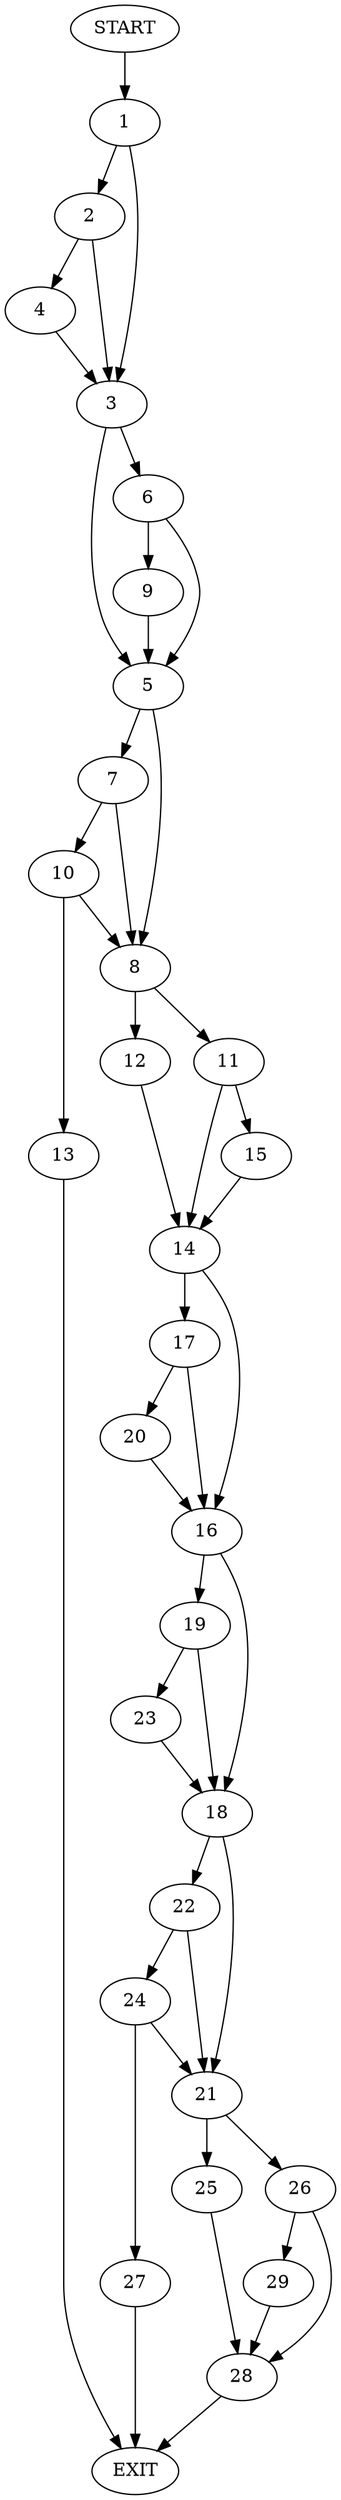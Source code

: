 digraph {
0 [label="START"]
30 [label="EXIT"]
0 -> 1
1 -> 2
1 -> 3
2 -> 3
2 -> 4
3 -> 5
3 -> 6
4 -> 3
5 -> 7
5 -> 8
6 -> 5
6 -> 9
9 -> 5
7 -> 10
7 -> 8
8 -> 11
8 -> 12
10 -> 8
10 -> 13
13 -> 30
12 -> 14
11 -> 15
11 -> 14
14 -> 16
14 -> 17
15 -> 14
16 -> 18
16 -> 19
17 -> 20
17 -> 16
20 -> 16
18 -> 21
18 -> 22
19 -> 18
19 -> 23
23 -> 18
22 -> 21
22 -> 24
21 -> 25
21 -> 26
24 -> 21
24 -> 27
27 -> 30
25 -> 28
26 -> 28
26 -> 29
28 -> 30
29 -> 28
}
